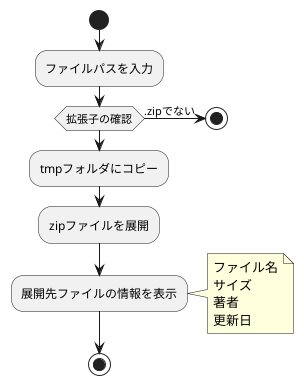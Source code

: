 @startuml
start
:ファイルパスを入力;
if(拡張子の確認) then (.zipでない)
    stop
' else(hoge)
'     :aaa;
endif
:tmpフォルダにコピー;
:zipファイルを展開;
:展開先ファイルの情報を表示;
note right
    ファイル名
    サイズ
    著者
    更新日
end note
stop
@enduml